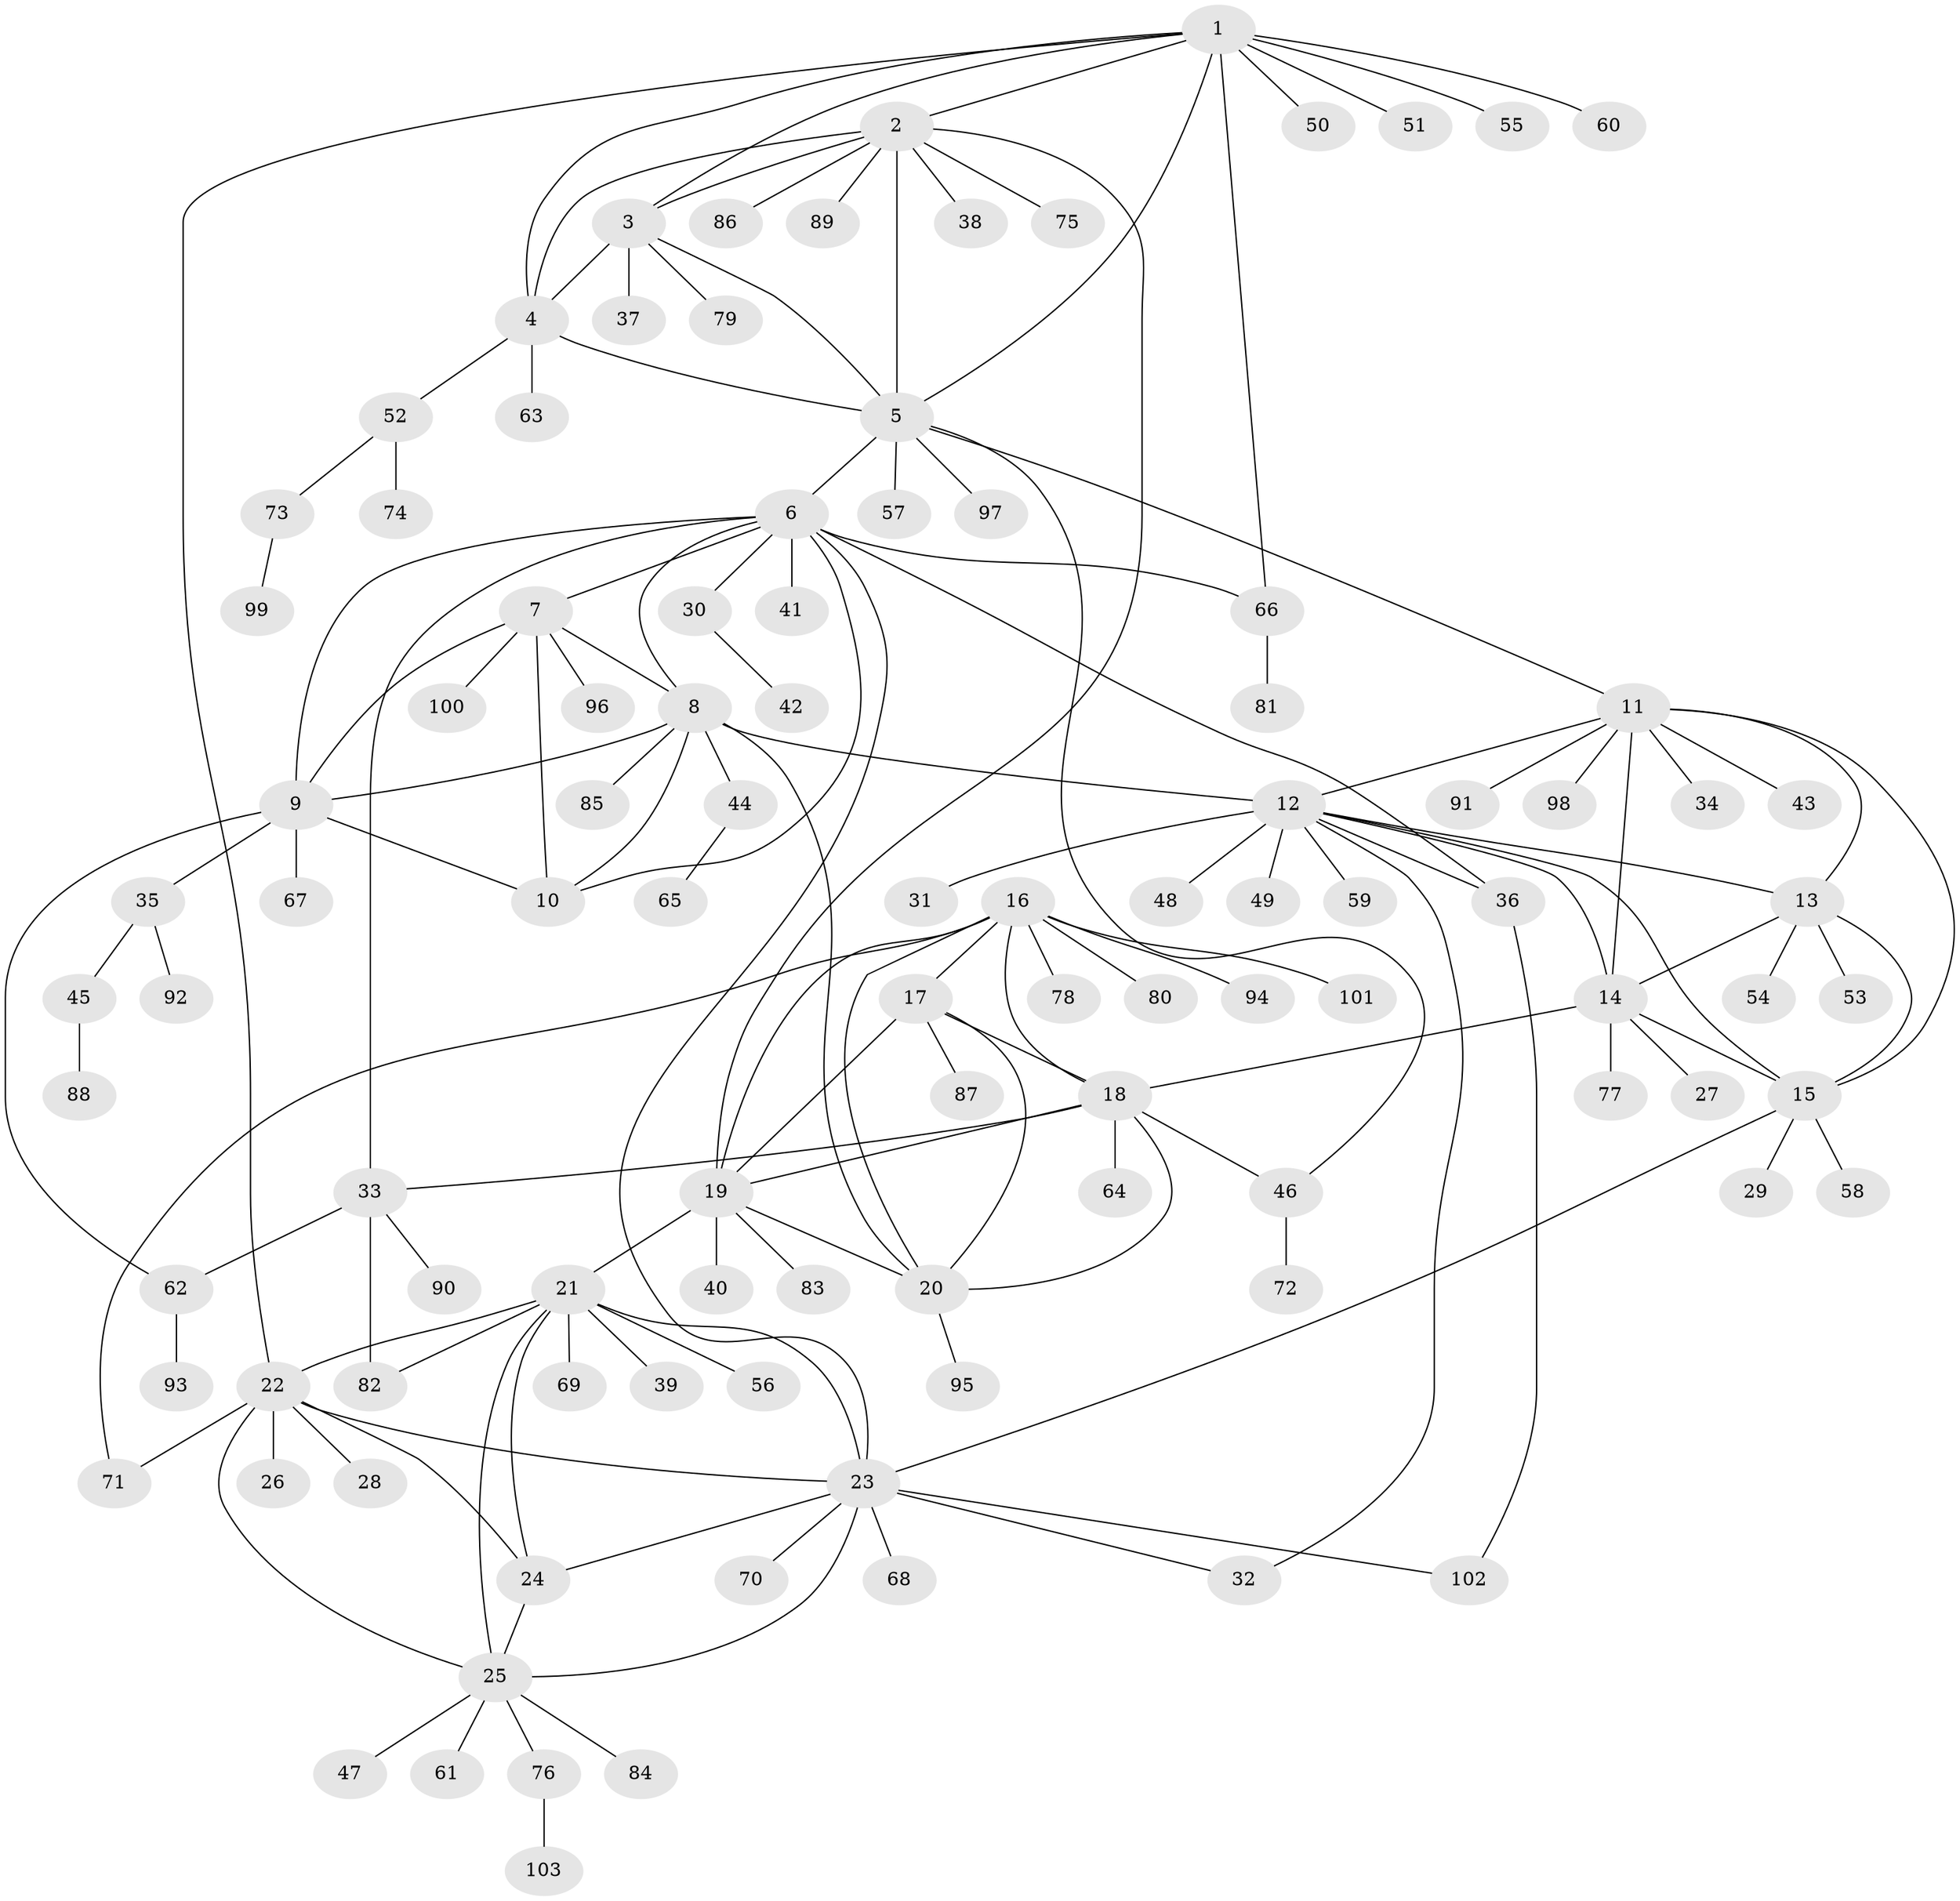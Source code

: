 // Generated by graph-tools (version 1.1) at 2025/26/03/09/25 03:26:40]
// undirected, 103 vertices, 147 edges
graph export_dot {
graph [start="1"]
  node [color=gray90,style=filled];
  1;
  2;
  3;
  4;
  5;
  6;
  7;
  8;
  9;
  10;
  11;
  12;
  13;
  14;
  15;
  16;
  17;
  18;
  19;
  20;
  21;
  22;
  23;
  24;
  25;
  26;
  27;
  28;
  29;
  30;
  31;
  32;
  33;
  34;
  35;
  36;
  37;
  38;
  39;
  40;
  41;
  42;
  43;
  44;
  45;
  46;
  47;
  48;
  49;
  50;
  51;
  52;
  53;
  54;
  55;
  56;
  57;
  58;
  59;
  60;
  61;
  62;
  63;
  64;
  65;
  66;
  67;
  68;
  69;
  70;
  71;
  72;
  73;
  74;
  75;
  76;
  77;
  78;
  79;
  80;
  81;
  82;
  83;
  84;
  85;
  86;
  87;
  88;
  89;
  90;
  91;
  92;
  93;
  94;
  95;
  96;
  97;
  98;
  99;
  100;
  101;
  102;
  103;
  1 -- 2;
  1 -- 3;
  1 -- 4;
  1 -- 5;
  1 -- 22;
  1 -- 50;
  1 -- 51;
  1 -- 55;
  1 -- 60;
  1 -- 66;
  2 -- 3;
  2 -- 4;
  2 -- 5;
  2 -- 19;
  2 -- 38;
  2 -- 75;
  2 -- 86;
  2 -- 89;
  3 -- 4;
  3 -- 5;
  3 -- 37;
  3 -- 79;
  4 -- 5;
  4 -- 52;
  4 -- 63;
  5 -- 6;
  5 -- 11;
  5 -- 46;
  5 -- 57;
  5 -- 97;
  6 -- 7;
  6 -- 8;
  6 -- 9;
  6 -- 10;
  6 -- 23;
  6 -- 30;
  6 -- 33;
  6 -- 36;
  6 -- 41;
  6 -- 66;
  7 -- 8;
  7 -- 9;
  7 -- 10;
  7 -- 96;
  7 -- 100;
  8 -- 9;
  8 -- 10;
  8 -- 12;
  8 -- 20;
  8 -- 44;
  8 -- 85;
  9 -- 10;
  9 -- 35;
  9 -- 62;
  9 -- 67;
  11 -- 12;
  11 -- 13;
  11 -- 14;
  11 -- 15;
  11 -- 34;
  11 -- 43;
  11 -- 91;
  11 -- 98;
  12 -- 13;
  12 -- 14;
  12 -- 15;
  12 -- 31;
  12 -- 32;
  12 -- 36;
  12 -- 48;
  12 -- 49;
  12 -- 59;
  13 -- 14;
  13 -- 15;
  13 -- 53;
  13 -- 54;
  14 -- 15;
  14 -- 18;
  14 -- 27;
  14 -- 77;
  15 -- 23;
  15 -- 29;
  15 -- 58;
  16 -- 17;
  16 -- 18;
  16 -- 19;
  16 -- 20;
  16 -- 71;
  16 -- 78;
  16 -- 80;
  16 -- 94;
  16 -- 101;
  17 -- 18;
  17 -- 19;
  17 -- 20;
  17 -- 87;
  18 -- 19;
  18 -- 20;
  18 -- 33;
  18 -- 46;
  18 -- 64;
  19 -- 20;
  19 -- 21;
  19 -- 40;
  19 -- 83;
  20 -- 95;
  21 -- 22;
  21 -- 23;
  21 -- 24;
  21 -- 25;
  21 -- 39;
  21 -- 56;
  21 -- 69;
  21 -- 82;
  22 -- 23;
  22 -- 24;
  22 -- 25;
  22 -- 26;
  22 -- 28;
  22 -- 71;
  23 -- 24;
  23 -- 25;
  23 -- 32;
  23 -- 68;
  23 -- 70;
  23 -- 102;
  24 -- 25;
  25 -- 47;
  25 -- 61;
  25 -- 76;
  25 -- 84;
  30 -- 42;
  33 -- 62;
  33 -- 82;
  33 -- 90;
  35 -- 45;
  35 -- 92;
  36 -- 102;
  44 -- 65;
  45 -- 88;
  46 -- 72;
  52 -- 73;
  52 -- 74;
  62 -- 93;
  66 -- 81;
  73 -- 99;
  76 -- 103;
}
